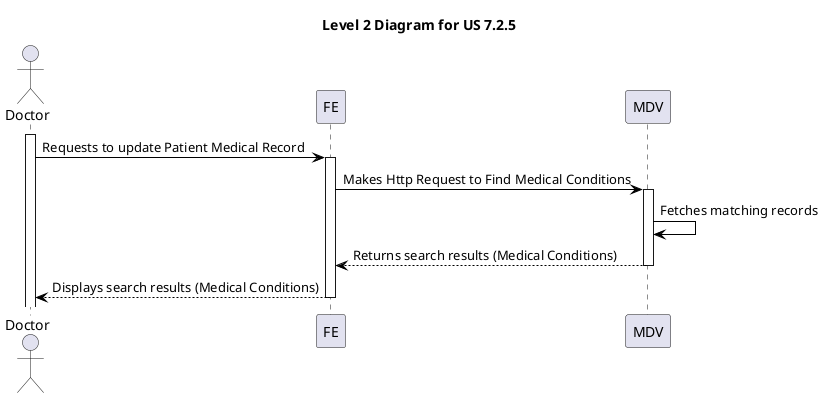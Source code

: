 @startuml level_2

title Level 2 Diagram for US 7.2.5

hide empty members

skinparam class {
    BackgroundColor<<valueObject>> #D6EAF8
    BackgroundColor<<root>> #FDEBD0
    BackgroundColor<<service>> #D1F2EB
    BackgroundColor #FEF9E7
    ArrowColor Black
}

skinparam package {
    BackgroundColor #EBF5FB
}

actor Doctor as D
participant FE as FE
participant MDV as MDV

activate D
D -> FE: Requests to update Patient Medical Record
activate FE
FE -> MDV: Makes Http Request to Find Medical Conditions
activate MDV
MDV -> MDV: Fetches matching records
MDV --> FE: Returns search results (Medical Conditions)
deactivate MDV
FE --> D: Displays search results (Medical Conditions)
deactivate FE

@enduml